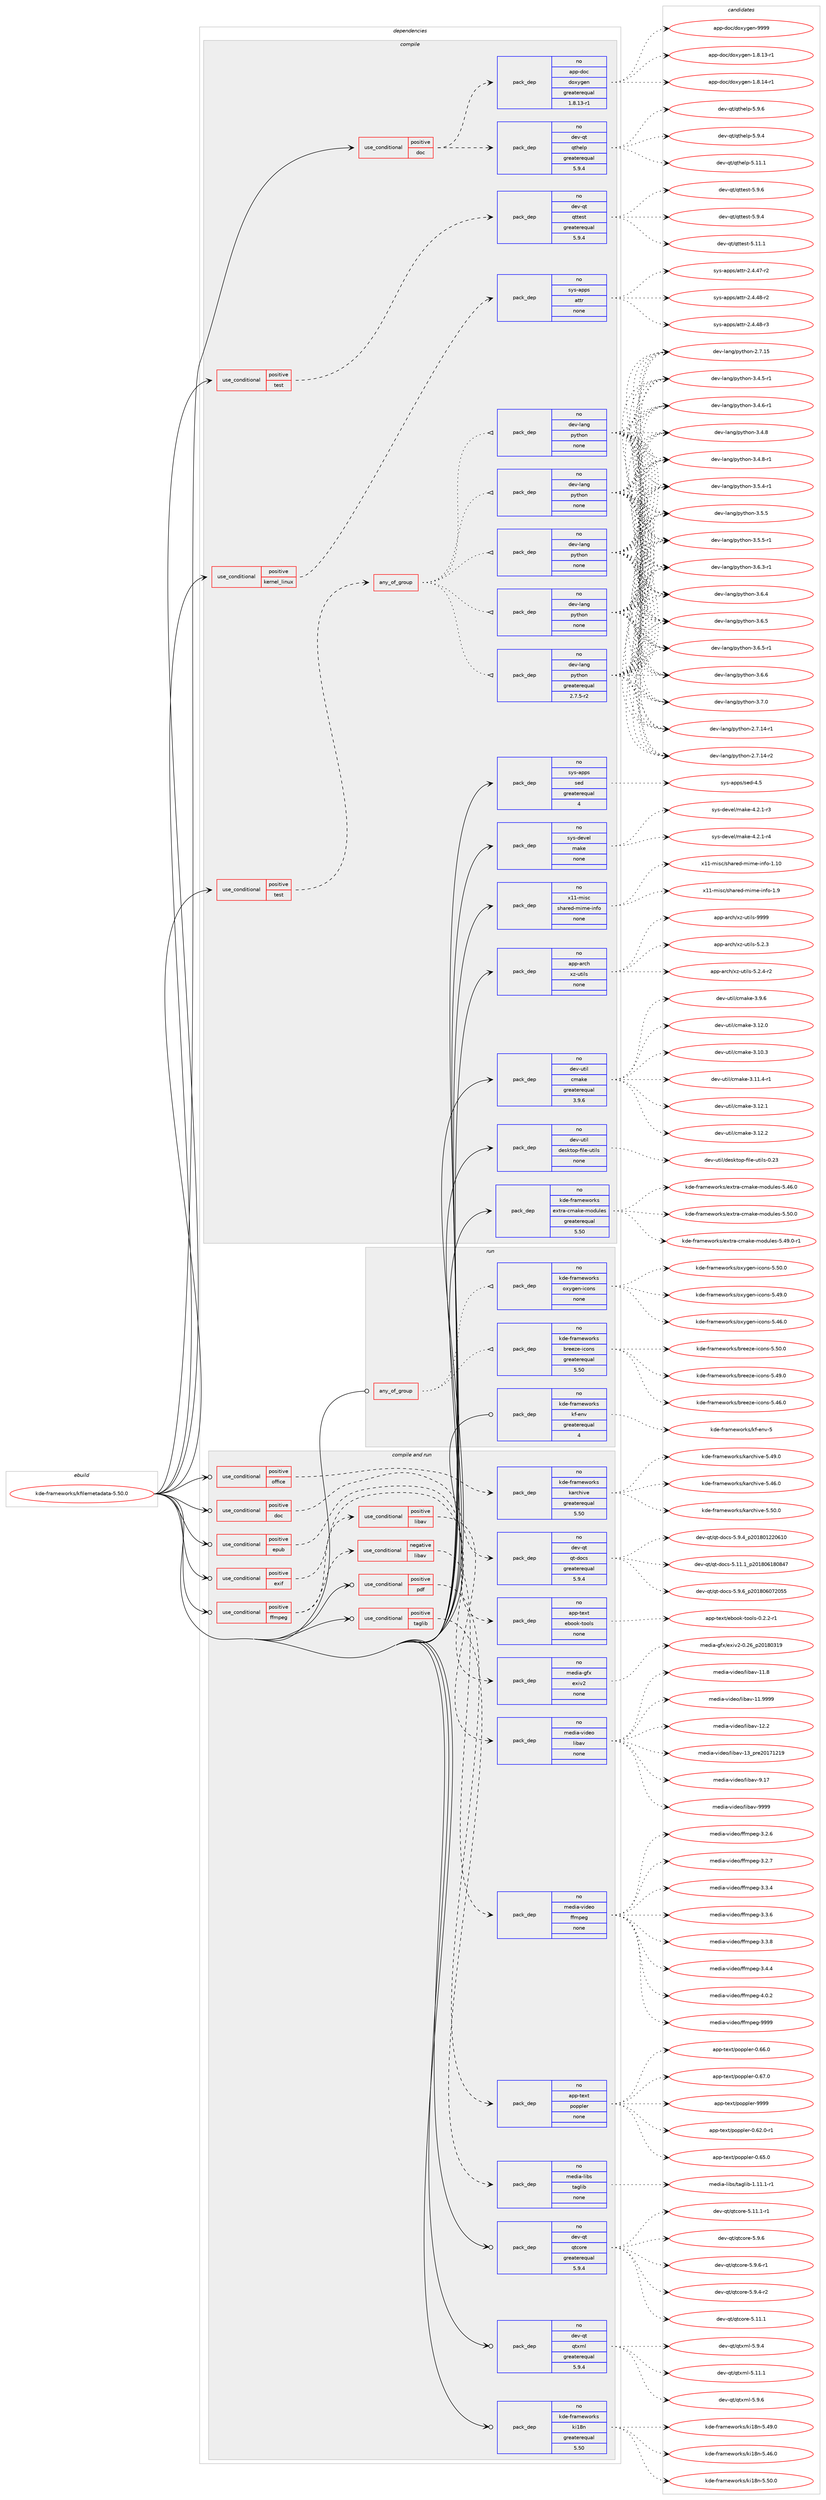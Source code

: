 digraph prolog {

# *************
# Graph options
# *************

newrank=true;
concentrate=true;
compound=true;
graph [rankdir=LR,fontname=Helvetica,fontsize=10,ranksep=1.5];#, ranksep=2.5, nodesep=0.2];
edge  [arrowhead=vee];
node  [fontname=Helvetica,fontsize=10];

# **********
# The ebuild
# **********

subgraph cluster_leftcol {
color=gray;
rank=same;
label=<<i>ebuild</i>>;
id [label="kde-frameworks/kfilemetadata-5.50.0", color=red, width=4, href="../kde-frameworks/kfilemetadata-5.50.0.svg"];
}

# ****************
# The dependencies
# ****************

subgraph cluster_midcol {
color=gray;
label=<<i>dependencies</i>>;
subgraph cluster_compile {
fillcolor="#eeeeee";
style=filled;
label=<<i>compile</i>>;
subgraph cond2170 {
dependency6331 [label=<<TABLE BORDER="0" CELLBORDER="1" CELLSPACING="0" CELLPADDING="4"><TR><TD ROWSPAN="3" CELLPADDING="10">use_conditional</TD></TR><TR><TD>positive</TD></TR><TR><TD>doc</TD></TR></TABLE>>, shape=none, color=red];
subgraph pack4057 {
dependency6332 [label=<<TABLE BORDER="0" CELLBORDER="1" CELLSPACING="0" CELLPADDING="4" WIDTH="220"><TR><TD ROWSPAN="6" CELLPADDING="30">pack_dep</TD></TR><TR><TD WIDTH="110">no</TD></TR><TR><TD>dev-qt</TD></TR><TR><TD>qthelp</TD></TR><TR><TD>greaterequal</TD></TR><TR><TD>5.9.4</TD></TR></TABLE>>, shape=none, color=blue];
}
dependency6331:e -> dependency6332:w [weight=20,style="dashed",arrowhead="vee"];
subgraph pack4058 {
dependency6333 [label=<<TABLE BORDER="0" CELLBORDER="1" CELLSPACING="0" CELLPADDING="4" WIDTH="220"><TR><TD ROWSPAN="6" CELLPADDING="30">pack_dep</TD></TR><TR><TD WIDTH="110">no</TD></TR><TR><TD>app-doc</TD></TR><TR><TD>doxygen</TD></TR><TR><TD>greaterequal</TD></TR><TR><TD>1.8.13-r1</TD></TR></TABLE>>, shape=none, color=blue];
}
dependency6331:e -> dependency6333:w [weight=20,style="dashed",arrowhead="vee"];
}
id:e -> dependency6331:w [weight=20,style="solid",arrowhead="vee"];
subgraph cond2171 {
dependency6334 [label=<<TABLE BORDER="0" CELLBORDER="1" CELLSPACING="0" CELLPADDING="4"><TR><TD ROWSPAN="3" CELLPADDING="10">use_conditional</TD></TR><TR><TD>positive</TD></TR><TR><TD>kernel_linux</TD></TR></TABLE>>, shape=none, color=red];
subgraph pack4059 {
dependency6335 [label=<<TABLE BORDER="0" CELLBORDER="1" CELLSPACING="0" CELLPADDING="4" WIDTH="220"><TR><TD ROWSPAN="6" CELLPADDING="30">pack_dep</TD></TR><TR><TD WIDTH="110">no</TD></TR><TR><TD>sys-apps</TD></TR><TR><TD>attr</TD></TR><TR><TD>none</TD></TR><TR><TD></TD></TR></TABLE>>, shape=none, color=blue];
}
dependency6334:e -> dependency6335:w [weight=20,style="dashed",arrowhead="vee"];
}
id:e -> dependency6334:w [weight=20,style="solid",arrowhead="vee"];
subgraph cond2172 {
dependency6336 [label=<<TABLE BORDER="0" CELLBORDER="1" CELLSPACING="0" CELLPADDING="4"><TR><TD ROWSPAN="3" CELLPADDING="10">use_conditional</TD></TR><TR><TD>positive</TD></TR><TR><TD>test</TD></TR></TABLE>>, shape=none, color=red];
subgraph any95 {
dependency6337 [label=<<TABLE BORDER="0" CELLBORDER="1" CELLSPACING="0" CELLPADDING="4"><TR><TD CELLPADDING="10">any_of_group</TD></TR></TABLE>>, shape=none, color=red];subgraph pack4060 {
dependency6338 [label=<<TABLE BORDER="0" CELLBORDER="1" CELLSPACING="0" CELLPADDING="4" WIDTH="220"><TR><TD ROWSPAN="6" CELLPADDING="30">pack_dep</TD></TR><TR><TD WIDTH="110">no</TD></TR><TR><TD>dev-lang</TD></TR><TR><TD>python</TD></TR><TR><TD>none</TD></TR><TR><TD></TD></TR></TABLE>>, shape=none, color=blue];
}
dependency6337:e -> dependency6338:w [weight=20,style="dotted",arrowhead="oinv"];
subgraph pack4061 {
dependency6339 [label=<<TABLE BORDER="0" CELLBORDER="1" CELLSPACING="0" CELLPADDING="4" WIDTH="220"><TR><TD ROWSPAN="6" CELLPADDING="30">pack_dep</TD></TR><TR><TD WIDTH="110">no</TD></TR><TR><TD>dev-lang</TD></TR><TR><TD>python</TD></TR><TR><TD>none</TD></TR><TR><TD></TD></TR></TABLE>>, shape=none, color=blue];
}
dependency6337:e -> dependency6339:w [weight=20,style="dotted",arrowhead="oinv"];
subgraph pack4062 {
dependency6340 [label=<<TABLE BORDER="0" CELLBORDER="1" CELLSPACING="0" CELLPADDING="4" WIDTH="220"><TR><TD ROWSPAN="6" CELLPADDING="30">pack_dep</TD></TR><TR><TD WIDTH="110">no</TD></TR><TR><TD>dev-lang</TD></TR><TR><TD>python</TD></TR><TR><TD>none</TD></TR><TR><TD></TD></TR></TABLE>>, shape=none, color=blue];
}
dependency6337:e -> dependency6340:w [weight=20,style="dotted",arrowhead="oinv"];
subgraph pack4063 {
dependency6341 [label=<<TABLE BORDER="0" CELLBORDER="1" CELLSPACING="0" CELLPADDING="4" WIDTH="220"><TR><TD ROWSPAN="6" CELLPADDING="30">pack_dep</TD></TR><TR><TD WIDTH="110">no</TD></TR><TR><TD>dev-lang</TD></TR><TR><TD>python</TD></TR><TR><TD>none</TD></TR><TR><TD></TD></TR></TABLE>>, shape=none, color=blue];
}
dependency6337:e -> dependency6341:w [weight=20,style="dotted",arrowhead="oinv"];
subgraph pack4064 {
dependency6342 [label=<<TABLE BORDER="0" CELLBORDER="1" CELLSPACING="0" CELLPADDING="4" WIDTH="220"><TR><TD ROWSPAN="6" CELLPADDING="30">pack_dep</TD></TR><TR><TD WIDTH="110">no</TD></TR><TR><TD>dev-lang</TD></TR><TR><TD>python</TD></TR><TR><TD>greaterequal</TD></TR><TR><TD>2.7.5-r2</TD></TR></TABLE>>, shape=none, color=blue];
}
dependency6337:e -> dependency6342:w [weight=20,style="dotted",arrowhead="oinv"];
}
dependency6336:e -> dependency6337:w [weight=20,style="dashed",arrowhead="vee"];
}
id:e -> dependency6336:w [weight=20,style="solid",arrowhead="vee"];
subgraph cond2173 {
dependency6343 [label=<<TABLE BORDER="0" CELLBORDER="1" CELLSPACING="0" CELLPADDING="4"><TR><TD ROWSPAN="3" CELLPADDING="10">use_conditional</TD></TR><TR><TD>positive</TD></TR><TR><TD>test</TD></TR></TABLE>>, shape=none, color=red];
subgraph pack4065 {
dependency6344 [label=<<TABLE BORDER="0" CELLBORDER="1" CELLSPACING="0" CELLPADDING="4" WIDTH="220"><TR><TD ROWSPAN="6" CELLPADDING="30">pack_dep</TD></TR><TR><TD WIDTH="110">no</TD></TR><TR><TD>dev-qt</TD></TR><TR><TD>qttest</TD></TR><TR><TD>greaterequal</TD></TR><TR><TD>5.9.4</TD></TR></TABLE>>, shape=none, color=blue];
}
dependency6343:e -> dependency6344:w [weight=20,style="dashed",arrowhead="vee"];
}
id:e -> dependency6343:w [weight=20,style="solid",arrowhead="vee"];
subgraph pack4066 {
dependency6345 [label=<<TABLE BORDER="0" CELLBORDER="1" CELLSPACING="0" CELLPADDING="4" WIDTH="220"><TR><TD ROWSPAN="6" CELLPADDING="30">pack_dep</TD></TR><TR><TD WIDTH="110">no</TD></TR><TR><TD>app-arch</TD></TR><TR><TD>xz-utils</TD></TR><TR><TD>none</TD></TR><TR><TD></TD></TR></TABLE>>, shape=none, color=blue];
}
id:e -> dependency6345:w [weight=20,style="solid",arrowhead="vee"];
subgraph pack4067 {
dependency6346 [label=<<TABLE BORDER="0" CELLBORDER="1" CELLSPACING="0" CELLPADDING="4" WIDTH="220"><TR><TD ROWSPAN="6" CELLPADDING="30">pack_dep</TD></TR><TR><TD WIDTH="110">no</TD></TR><TR><TD>dev-util</TD></TR><TR><TD>cmake</TD></TR><TR><TD>greaterequal</TD></TR><TR><TD>3.9.6</TD></TR></TABLE>>, shape=none, color=blue];
}
id:e -> dependency6346:w [weight=20,style="solid",arrowhead="vee"];
subgraph pack4068 {
dependency6347 [label=<<TABLE BORDER="0" CELLBORDER="1" CELLSPACING="0" CELLPADDING="4" WIDTH="220"><TR><TD ROWSPAN="6" CELLPADDING="30">pack_dep</TD></TR><TR><TD WIDTH="110">no</TD></TR><TR><TD>dev-util</TD></TR><TR><TD>desktop-file-utils</TD></TR><TR><TD>none</TD></TR><TR><TD></TD></TR></TABLE>>, shape=none, color=blue];
}
id:e -> dependency6347:w [weight=20,style="solid",arrowhead="vee"];
subgraph pack4069 {
dependency6348 [label=<<TABLE BORDER="0" CELLBORDER="1" CELLSPACING="0" CELLPADDING="4" WIDTH="220"><TR><TD ROWSPAN="6" CELLPADDING="30">pack_dep</TD></TR><TR><TD WIDTH="110">no</TD></TR><TR><TD>kde-frameworks</TD></TR><TR><TD>extra-cmake-modules</TD></TR><TR><TD>greaterequal</TD></TR><TR><TD>5.50</TD></TR></TABLE>>, shape=none, color=blue];
}
id:e -> dependency6348:w [weight=20,style="solid",arrowhead="vee"];
subgraph pack4070 {
dependency6349 [label=<<TABLE BORDER="0" CELLBORDER="1" CELLSPACING="0" CELLPADDING="4" WIDTH="220"><TR><TD ROWSPAN="6" CELLPADDING="30">pack_dep</TD></TR><TR><TD WIDTH="110">no</TD></TR><TR><TD>sys-apps</TD></TR><TR><TD>sed</TD></TR><TR><TD>greaterequal</TD></TR><TR><TD>4</TD></TR></TABLE>>, shape=none, color=blue];
}
id:e -> dependency6349:w [weight=20,style="solid",arrowhead="vee"];
subgraph pack4071 {
dependency6350 [label=<<TABLE BORDER="0" CELLBORDER="1" CELLSPACING="0" CELLPADDING="4" WIDTH="220"><TR><TD ROWSPAN="6" CELLPADDING="30">pack_dep</TD></TR><TR><TD WIDTH="110">no</TD></TR><TR><TD>sys-devel</TD></TR><TR><TD>make</TD></TR><TR><TD>none</TD></TR><TR><TD></TD></TR></TABLE>>, shape=none, color=blue];
}
id:e -> dependency6350:w [weight=20,style="solid",arrowhead="vee"];
subgraph pack4072 {
dependency6351 [label=<<TABLE BORDER="0" CELLBORDER="1" CELLSPACING="0" CELLPADDING="4" WIDTH="220"><TR><TD ROWSPAN="6" CELLPADDING="30">pack_dep</TD></TR><TR><TD WIDTH="110">no</TD></TR><TR><TD>x11-misc</TD></TR><TR><TD>shared-mime-info</TD></TR><TR><TD>none</TD></TR><TR><TD></TD></TR></TABLE>>, shape=none, color=blue];
}
id:e -> dependency6351:w [weight=20,style="solid",arrowhead="vee"];
}
subgraph cluster_compileandrun {
fillcolor="#eeeeee";
style=filled;
label=<<i>compile and run</i>>;
subgraph cond2174 {
dependency6352 [label=<<TABLE BORDER="0" CELLBORDER="1" CELLSPACING="0" CELLPADDING="4"><TR><TD ROWSPAN="3" CELLPADDING="10">use_conditional</TD></TR><TR><TD>positive</TD></TR><TR><TD>doc</TD></TR></TABLE>>, shape=none, color=red];
subgraph pack4073 {
dependency6353 [label=<<TABLE BORDER="0" CELLBORDER="1" CELLSPACING="0" CELLPADDING="4" WIDTH="220"><TR><TD ROWSPAN="6" CELLPADDING="30">pack_dep</TD></TR><TR><TD WIDTH="110">no</TD></TR><TR><TD>dev-qt</TD></TR><TR><TD>qt-docs</TD></TR><TR><TD>greaterequal</TD></TR><TR><TD>5.9.4</TD></TR></TABLE>>, shape=none, color=blue];
}
dependency6352:e -> dependency6353:w [weight=20,style="dashed",arrowhead="vee"];
}
id:e -> dependency6352:w [weight=20,style="solid",arrowhead="odotvee"];
subgraph cond2175 {
dependency6354 [label=<<TABLE BORDER="0" CELLBORDER="1" CELLSPACING="0" CELLPADDING="4"><TR><TD ROWSPAN="3" CELLPADDING="10">use_conditional</TD></TR><TR><TD>positive</TD></TR><TR><TD>epub</TD></TR></TABLE>>, shape=none, color=red];
subgraph pack4074 {
dependency6355 [label=<<TABLE BORDER="0" CELLBORDER="1" CELLSPACING="0" CELLPADDING="4" WIDTH="220"><TR><TD ROWSPAN="6" CELLPADDING="30">pack_dep</TD></TR><TR><TD WIDTH="110">no</TD></TR><TR><TD>app-text</TD></TR><TR><TD>ebook-tools</TD></TR><TR><TD>none</TD></TR><TR><TD></TD></TR></TABLE>>, shape=none, color=blue];
}
dependency6354:e -> dependency6355:w [weight=20,style="dashed",arrowhead="vee"];
}
id:e -> dependency6354:w [weight=20,style="solid",arrowhead="odotvee"];
subgraph cond2176 {
dependency6356 [label=<<TABLE BORDER="0" CELLBORDER="1" CELLSPACING="0" CELLPADDING="4"><TR><TD ROWSPAN="3" CELLPADDING="10">use_conditional</TD></TR><TR><TD>positive</TD></TR><TR><TD>exif</TD></TR></TABLE>>, shape=none, color=red];
subgraph pack4075 {
dependency6357 [label=<<TABLE BORDER="0" CELLBORDER="1" CELLSPACING="0" CELLPADDING="4" WIDTH="220"><TR><TD ROWSPAN="6" CELLPADDING="30">pack_dep</TD></TR><TR><TD WIDTH="110">no</TD></TR><TR><TD>media-gfx</TD></TR><TR><TD>exiv2</TD></TR><TR><TD>none</TD></TR><TR><TD></TD></TR></TABLE>>, shape=none, color=blue];
}
dependency6356:e -> dependency6357:w [weight=20,style="dashed",arrowhead="vee"];
}
id:e -> dependency6356:w [weight=20,style="solid",arrowhead="odotvee"];
subgraph cond2177 {
dependency6358 [label=<<TABLE BORDER="0" CELLBORDER="1" CELLSPACING="0" CELLPADDING="4"><TR><TD ROWSPAN="3" CELLPADDING="10">use_conditional</TD></TR><TR><TD>positive</TD></TR><TR><TD>ffmpeg</TD></TR></TABLE>>, shape=none, color=red];
subgraph cond2178 {
dependency6359 [label=<<TABLE BORDER="0" CELLBORDER="1" CELLSPACING="0" CELLPADDING="4"><TR><TD ROWSPAN="3" CELLPADDING="10">use_conditional</TD></TR><TR><TD>positive</TD></TR><TR><TD>libav</TD></TR></TABLE>>, shape=none, color=red];
subgraph pack4076 {
dependency6360 [label=<<TABLE BORDER="0" CELLBORDER="1" CELLSPACING="0" CELLPADDING="4" WIDTH="220"><TR><TD ROWSPAN="6" CELLPADDING="30">pack_dep</TD></TR><TR><TD WIDTH="110">no</TD></TR><TR><TD>media-video</TD></TR><TR><TD>libav</TD></TR><TR><TD>none</TD></TR><TR><TD></TD></TR></TABLE>>, shape=none, color=blue];
}
dependency6359:e -> dependency6360:w [weight=20,style="dashed",arrowhead="vee"];
}
dependency6358:e -> dependency6359:w [weight=20,style="dashed",arrowhead="vee"];
subgraph cond2179 {
dependency6361 [label=<<TABLE BORDER="0" CELLBORDER="1" CELLSPACING="0" CELLPADDING="4"><TR><TD ROWSPAN="3" CELLPADDING="10">use_conditional</TD></TR><TR><TD>negative</TD></TR><TR><TD>libav</TD></TR></TABLE>>, shape=none, color=red];
subgraph pack4077 {
dependency6362 [label=<<TABLE BORDER="0" CELLBORDER="1" CELLSPACING="0" CELLPADDING="4" WIDTH="220"><TR><TD ROWSPAN="6" CELLPADDING="30">pack_dep</TD></TR><TR><TD WIDTH="110">no</TD></TR><TR><TD>media-video</TD></TR><TR><TD>ffmpeg</TD></TR><TR><TD>none</TD></TR><TR><TD></TD></TR></TABLE>>, shape=none, color=blue];
}
dependency6361:e -> dependency6362:w [weight=20,style="dashed",arrowhead="vee"];
}
dependency6358:e -> dependency6361:w [weight=20,style="dashed",arrowhead="vee"];
}
id:e -> dependency6358:w [weight=20,style="solid",arrowhead="odotvee"];
subgraph cond2180 {
dependency6363 [label=<<TABLE BORDER="0" CELLBORDER="1" CELLSPACING="0" CELLPADDING="4"><TR><TD ROWSPAN="3" CELLPADDING="10">use_conditional</TD></TR><TR><TD>positive</TD></TR><TR><TD>office</TD></TR></TABLE>>, shape=none, color=red];
subgraph pack4078 {
dependency6364 [label=<<TABLE BORDER="0" CELLBORDER="1" CELLSPACING="0" CELLPADDING="4" WIDTH="220"><TR><TD ROWSPAN="6" CELLPADDING="30">pack_dep</TD></TR><TR><TD WIDTH="110">no</TD></TR><TR><TD>kde-frameworks</TD></TR><TR><TD>karchive</TD></TR><TR><TD>greaterequal</TD></TR><TR><TD>5.50</TD></TR></TABLE>>, shape=none, color=blue];
}
dependency6363:e -> dependency6364:w [weight=20,style="dashed",arrowhead="vee"];
}
id:e -> dependency6363:w [weight=20,style="solid",arrowhead="odotvee"];
subgraph cond2181 {
dependency6365 [label=<<TABLE BORDER="0" CELLBORDER="1" CELLSPACING="0" CELLPADDING="4"><TR><TD ROWSPAN="3" CELLPADDING="10">use_conditional</TD></TR><TR><TD>positive</TD></TR><TR><TD>pdf</TD></TR></TABLE>>, shape=none, color=red];
subgraph pack4079 {
dependency6366 [label=<<TABLE BORDER="0" CELLBORDER="1" CELLSPACING="0" CELLPADDING="4" WIDTH="220"><TR><TD ROWSPAN="6" CELLPADDING="30">pack_dep</TD></TR><TR><TD WIDTH="110">no</TD></TR><TR><TD>app-text</TD></TR><TR><TD>poppler</TD></TR><TR><TD>none</TD></TR><TR><TD></TD></TR></TABLE>>, shape=none, color=blue];
}
dependency6365:e -> dependency6366:w [weight=20,style="dashed",arrowhead="vee"];
}
id:e -> dependency6365:w [weight=20,style="solid",arrowhead="odotvee"];
subgraph cond2182 {
dependency6367 [label=<<TABLE BORDER="0" CELLBORDER="1" CELLSPACING="0" CELLPADDING="4"><TR><TD ROWSPAN="3" CELLPADDING="10">use_conditional</TD></TR><TR><TD>positive</TD></TR><TR><TD>taglib</TD></TR></TABLE>>, shape=none, color=red];
subgraph pack4080 {
dependency6368 [label=<<TABLE BORDER="0" CELLBORDER="1" CELLSPACING="0" CELLPADDING="4" WIDTH="220"><TR><TD ROWSPAN="6" CELLPADDING="30">pack_dep</TD></TR><TR><TD WIDTH="110">no</TD></TR><TR><TD>media-libs</TD></TR><TR><TD>taglib</TD></TR><TR><TD>none</TD></TR><TR><TD></TD></TR></TABLE>>, shape=none, color=blue];
}
dependency6367:e -> dependency6368:w [weight=20,style="dashed",arrowhead="vee"];
}
id:e -> dependency6367:w [weight=20,style="solid",arrowhead="odotvee"];
subgraph pack4081 {
dependency6369 [label=<<TABLE BORDER="0" CELLBORDER="1" CELLSPACING="0" CELLPADDING="4" WIDTH="220"><TR><TD ROWSPAN="6" CELLPADDING="30">pack_dep</TD></TR><TR><TD WIDTH="110">no</TD></TR><TR><TD>dev-qt</TD></TR><TR><TD>qtcore</TD></TR><TR><TD>greaterequal</TD></TR><TR><TD>5.9.4</TD></TR></TABLE>>, shape=none, color=blue];
}
id:e -> dependency6369:w [weight=20,style="solid",arrowhead="odotvee"];
subgraph pack4082 {
dependency6370 [label=<<TABLE BORDER="0" CELLBORDER="1" CELLSPACING="0" CELLPADDING="4" WIDTH="220"><TR><TD ROWSPAN="6" CELLPADDING="30">pack_dep</TD></TR><TR><TD WIDTH="110">no</TD></TR><TR><TD>dev-qt</TD></TR><TR><TD>qtxml</TD></TR><TR><TD>greaterequal</TD></TR><TR><TD>5.9.4</TD></TR></TABLE>>, shape=none, color=blue];
}
id:e -> dependency6370:w [weight=20,style="solid",arrowhead="odotvee"];
subgraph pack4083 {
dependency6371 [label=<<TABLE BORDER="0" CELLBORDER="1" CELLSPACING="0" CELLPADDING="4" WIDTH="220"><TR><TD ROWSPAN="6" CELLPADDING="30">pack_dep</TD></TR><TR><TD WIDTH="110">no</TD></TR><TR><TD>kde-frameworks</TD></TR><TR><TD>ki18n</TD></TR><TR><TD>greaterequal</TD></TR><TR><TD>5.50</TD></TR></TABLE>>, shape=none, color=blue];
}
id:e -> dependency6371:w [weight=20,style="solid",arrowhead="odotvee"];
}
subgraph cluster_run {
fillcolor="#eeeeee";
style=filled;
label=<<i>run</i>>;
subgraph any96 {
dependency6372 [label=<<TABLE BORDER="0" CELLBORDER="1" CELLSPACING="0" CELLPADDING="4"><TR><TD CELLPADDING="10">any_of_group</TD></TR></TABLE>>, shape=none, color=red];subgraph pack4084 {
dependency6373 [label=<<TABLE BORDER="0" CELLBORDER="1" CELLSPACING="0" CELLPADDING="4" WIDTH="220"><TR><TD ROWSPAN="6" CELLPADDING="30">pack_dep</TD></TR><TR><TD WIDTH="110">no</TD></TR><TR><TD>kde-frameworks</TD></TR><TR><TD>breeze-icons</TD></TR><TR><TD>greaterequal</TD></TR><TR><TD>5.50</TD></TR></TABLE>>, shape=none, color=blue];
}
dependency6372:e -> dependency6373:w [weight=20,style="dotted",arrowhead="oinv"];
subgraph pack4085 {
dependency6374 [label=<<TABLE BORDER="0" CELLBORDER="1" CELLSPACING="0" CELLPADDING="4" WIDTH="220"><TR><TD ROWSPAN="6" CELLPADDING="30">pack_dep</TD></TR><TR><TD WIDTH="110">no</TD></TR><TR><TD>kde-frameworks</TD></TR><TR><TD>oxygen-icons</TD></TR><TR><TD>none</TD></TR><TR><TD></TD></TR></TABLE>>, shape=none, color=blue];
}
dependency6372:e -> dependency6374:w [weight=20,style="dotted",arrowhead="oinv"];
}
id:e -> dependency6372:w [weight=20,style="solid",arrowhead="odot"];
subgraph pack4086 {
dependency6375 [label=<<TABLE BORDER="0" CELLBORDER="1" CELLSPACING="0" CELLPADDING="4" WIDTH="220"><TR><TD ROWSPAN="6" CELLPADDING="30">pack_dep</TD></TR><TR><TD WIDTH="110">no</TD></TR><TR><TD>kde-frameworks</TD></TR><TR><TD>kf-env</TD></TR><TR><TD>greaterequal</TD></TR><TR><TD>4</TD></TR></TABLE>>, shape=none, color=blue];
}
id:e -> dependency6375:w [weight=20,style="solid",arrowhead="odot"];
}
}

# **************
# The candidates
# **************

subgraph cluster_choices {
rank=same;
color=gray;
label=<<i>candidates</i>>;

subgraph choice4057 {
color=black;
nodesep=1;
choice1001011184511311647113116104101108112455346574652 [label="dev-qt/qthelp-5.9.4", color=red, width=4,href="../dev-qt/qthelp-5.9.4.svg"];
choice100101118451131164711311610410110811245534649494649 [label="dev-qt/qthelp-5.11.1", color=red, width=4,href="../dev-qt/qthelp-5.11.1.svg"];
choice1001011184511311647113116104101108112455346574654 [label="dev-qt/qthelp-5.9.6", color=red, width=4,href="../dev-qt/qthelp-5.9.6.svg"];
dependency6332:e -> choice1001011184511311647113116104101108112455346574652:w [style=dotted,weight="100"];
dependency6332:e -> choice100101118451131164711311610410110811245534649494649:w [style=dotted,weight="100"];
dependency6332:e -> choice1001011184511311647113116104101108112455346574654:w [style=dotted,weight="100"];
}
subgraph choice4058 {
color=black;
nodesep=1;
choice97112112451001119947100111120121103101110454946564649514511449 [label="app-doc/doxygen-1.8.13-r1", color=red, width=4,href="../app-doc/doxygen-1.8.13-r1.svg"];
choice97112112451001119947100111120121103101110454946564649524511449 [label="app-doc/doxygen-1.8.14-r1", color=red, width=4,href="../app-doc/doxygen-1.8.14-r1.svg"];
choice971121124510011199471001111201211031011104557575757 [label="app-doc/doxygen-9999", color=red, width=4,href="../app-doc/doxygen-9999.svg"];
dependency6333:e -> choice97112112451001119947100111120121103101110454946564649514511449:w [style=dotted,weight="100"];
dependency6333:e -> choice97112112451001119947100111120121103101110454946564649524511449:w [style=dotted,weight="100"];
dependency6333:e -> choice971121124510011199471001111201211031011104557575757:w [style=dotted,weight="100"];
}
subgraph choice4059 {
color=black;
nodesep=1;
choice11512111545971121121154797116116114455046524652554511450 [label="sys-apps/attr-2.4.47-r2", color=red, width=4,href="../sys-apps/attr-2.4.47-r2.svg"];
choice11512111545971121121154797116116114455046524652564511450 [label="sys-apps/attr-2.4.48-r2", color=red, width=4,href="../sys-apps/attr-2.4.48-r2.svg"];
choice11512111545971121121154797116116114455046524652564511451 [label="sys-apps/attr-2.4.48-r3", color=red, width=4,href="../sys-apps/attr-2.4.48-r3.svg"];
dependency6335:e -> choice11512111545971121121154797116116114455046524652554511450:w [style=dotted,weight="100"];
dependency6335:e -> choice11512111545971121121154797116116114455046524652564511450:w [style=dotted,weight="100"];
dependency6335:e -> choice11512111545971121121154797116116114455046524652564511451:w [style=dotted,weight="100"];
}
subgraph choice4060 {
color=black;
nodesep=1;
choice100101118451089711010347112121116104111110455046554649524511449 [label="dev-lang/python-2.7.14-r1", color=red, width=4,href="../dev-lang/python-2.7.14-r1.svg"];
choice100101118451089711010347112121116104111110455046554649524511450 [label="dev-lang/python-2.7.14-r2", color=red, width=4,href="../dev-lang/python-2.7.14-r2.svg"];
choice10010111845108971101034711212111610411111045504655464953 [label="dev-lang/python-2.7.15", color=red, width=4,href="../dev-lang/python-2.7.15.svg"];
choice1001011184510897110103471121211161041111104551465246534511449 [label="dev-lang/python-3.4.5-r1", color=red, width=4,href="../dev-lang/python-3.4.5-r1.svg"];
choice1001011184510897110103471121211161041111104551465246544511449 [label="dev-lang/python-3.4.6-r1", color=red, width=4,href="../dev-lang/python-3.4.6-r1.svg"];
choice100101118451089711010347112121116104111110455146524656 [label="dev-lang/python-3.4.8", color=red, width=4,href="../dev-lang/python-3.4.8.svg"];
choice1001011184510897110103471121211161041111104551465246564511449 [label="dev-lang/python-3.4.8-r1", color=red, width=4,href="../dev-lang/python-3.4.8-r1.svg"];
choice1001011184510897110103471121211161041111104551465346524511449 [label="dev-lang/python-3.5.4-r1", color=red, width=4,href="../dev-lang/python-3.5.4-r1.svg"];
choice100101118451089711010347112121116104111110455146534653 [label="dev-lang/python-3.5.5", color=red, width=4,href="../dev-lang/python-3.5.5.svg"];
choice1001011184510897110103471121211161041111104551465346534511449 [label="dev-lang/python-3.5.5-r1", color=red, width=4,href="../dev-lang/python-3.5.5-r1.svg"];
choice1001011184510897110103471121211161041111104551465446514511449 [label="dev-lang/python-3.6.3-r1", color=red, width=4,href="../dev-lang/python-3.6.3-r1.svg"];
choice100101118451089711010347112121116104111110455146544652 [label="dev-lang/python-3.6.4", color=red, width=4,href="../dev-lang/python-3.6.4.svg"];
choice100101118451089711010347112121116104111110455146544653 [label="dev-lang/python-3.6.5", color=red, width=4,href="../dev-lang/python-3.6.5.svg"];
choice1001011184510897110103471121211161041111104551465446534511449 [label="dev-lang/python-3.6.5-r1", color=red, width=4,href="../dev-lang/python-3.6.5-r1.svg"];
choice100101118451089711010347112121116104111110455146544654 [label="dev-lang/python-3.6.6", color=red, width=4,href="../dev-lang/python-3.6.6.svg"];
choice100101118451089711010347112121116104111110455146554648 [label="dev-lang/python-3.7.0", color=red, width=4,href="../dev-lang/python-3.7.0.svg"];
dependency6338:e -> choice100101118451089711010347112121116104111110455046554649524511449:w [style=dotted,weight="100"];
dependency6338:e -> choice100101118451089711010347112121116104111110455046554649524511450:w [style=dotted,weight="100"];
dependency6338:e -> choice10010111845108971101034711212111610411111045504655464953:w [style=dotted,weight="100"];
dependency6338:e -> choice1001011184510897110103471121211161041111104551465246534511449:w [style=dotted,weight="100"];
dependency6338:e -> choice1001011184510897110103471121211161041111104551465246544511449:w [style=dotted,weight="100"];
dependency6338:e -> choice100101118451089711010347112121116104111110455146524656:w [style=dotted,weight="100"];
dependency6338:e -> choice1001011184510897110103471121211161041111104551465246564511449:w [style=dotted,weight="100"];
dependency6338:e -> choice1001011184510897110103471121211161041111104551465346524511449:w [style=dotted,weight="100"];
dependency6338:e -> choice100101118451089711010347112121116104111110455146534653:w [style=dotted,weight="100"];
dependency6338:e -> choice1001011184510897110103471121211161041111104551465346534511449:w [style=dotted,weight="100"];
dependency6338:e -> choice1001011184510897110103471121211161041111104551465446514511449:w [style=dotted,weight="100"];
dependency6338:e -> choice100101118451089711010347112121116104111110455146544652:w [style=dotted,weight="100"];
dependency6338:e -> choice100101118451089711010347112121116104111110455146544653:w [style=dotted,weight="100"];
dependency6338:e -> choice1001011184510897110103471121211161041111104551465446534511449:w [style=dotted,weight="100"];
dependency6338:e -> choice100101118451089711010347112121116104111110455146544654:w [style=dotted,weight="100"];
dependency6338:e -> choice100101118451089711010347112121116104111110455146554648:w [style=dotted,weight="100"];
}
subgraph choice4061 {
color=black;
nodesep=1;
choice100101118451089711010347112121116104111110455046554649524511449 [label="dev-lang/python-2.7.14-r1", color=red, width=4,href="../dev-lang/python-2.7.14-r1.svg"];
choice100101118451089711010347112121116104111110455046554649524511450 [label="dev-lang/python-2.7.14-r2", color=red, width=4,href="../dev-lang/python-2.7.14-r2.svg"];
choice10010111845108971101034711212111610411111045504655464953 [label="dev-lang/python-2.7.15", color=red, width=4,href="../dev-lang/python-2.7.15.svg"];
choice1001011184510897110103471121211161041111104551465246534511449 [label="dev-lang/python-3.4.5-r1", color=red, width=4,href="../dev-lang/python-3.4.5-r1.svg"];
choice1001011184510897110103471121211161041111104551465246544511449 [label="dev-lang/python-3.4.6-r1", color=red, width=4,href="../dev-lang/python-3.4.6-r1.svg"];
choice100101118451089711010347112121116104111110455146524656 [label="dev-lang/python-3.4.8", color=red, width=4,href="../dev-lang/python-3.4.8.svg"];
choice1001011184510897110103471121211161041111104551465246564511449 [label="dev-lang/python-3.4.8-r1", color=red, width=4,href="../dev-lang/python-3.4.8-r1.svg"];
choice1001011184510897110103471121211161041111104551465346524511449 [label="dev-lang/python-3.5.4-r1", color=red, width=4,href="../dev-lang/python-3.5.4-r1.svg"];
choice100101118451089711010347112121116104111110455146534653 [label="dev-lang/python-3.5.5", color=red, width=4,href="../dev-lang/python-3.5.5.svg"];
choice1001011184510897110103471121211161041111104551465346534511449 [label="dev-lang/python-3.5.5-r1", color=red, width=4,href="../dev-lang/python-3.5.5-r1.svg"];
choice1001011184510897110103471121211161041111104551465446514511449 [label="dev-lang/python-3.6.3-r1", color=red, width=4,href="../dev-lang/python-3.6.3-r1.svg"];
choice100101118451089711010347112121116104111110455146544652 [label="dev-lang/python-3.6.4", color=red, width=4,href="../dev-lang/python-3.6.4.svg"];
choice100101118451089711010347112121116104111110455146544653 [label="dev-lang/python-3.6.5", color=red, width=4,href="../dev-lang/python-3.6.5.svg"];
choice1001011184510897110103471121211161041111104551465446534511449 [label="dev-lang/python-3.6.5-r1", color=red, width=4,href="../dev-lang/python-3.6.5-r1.svg"];
choice100101118451089711010347112121116104111110455146544654 [label="dev-lang/python-3.6.6", color=red, width=4,href="../dev-lang/python-3.6.6.svg"];
choice100101118451089711010347112121116104111110455146554648 [label="dev-lang/python-3.7.0", color=red, width=4,href="../dev-lang/python-3.7.0.svg"];
dependency6339:e -> choice100101118451089711010347112121116104111110455046554649524511449:w [style=dotted,weight="100"];
dependency6339:e -> choice100101118451089711010347112121116104111110455046554649524511450:w [style=dotted,weight="100"];
dependency6339:e -> choice10010111845108971101034711212111610411111045504655464953:w [style=dotted,weight="100"];
dependency6339:e -> choice1001011184510897110103471121211161041111104551465246534511449:w [style=dotted,weight="100"];
dependency6339:e -> choice1001011184510897110103471121211161041111104551465246544511449:w [style=dotted,weight="100"];
dependency6339:e -> choice100101118451089711010347112121116104111110455146524656:w [style=dotted,weight="100"];
dependency6339:e -> choice1001011184510897110103471121211161041111104551465246564511449:w [style=dotted,weight="100"];
dependency6339:e -> choice1001011184510897110103471121211161041111104551465346524511449:w [style=dotted,weight="100"];
dependency6339:e -> choice100101118451089711010347112121116104111110455146534653:w [style=dotted,weight="100"];
dependency6339:e -> choice1001011184510897110103471121211161041111104551465346534511449:w [style=dotted,weight="100"];
dependency6339:e -> choice1001011184510897110103471121211161041111104551465446514511449:w [style=dotted,weight="100"];
dependency6339:e -> choice100101118451089711010347112121116104111110455146544652:w [style=dotted,weight="100"];
dependency6339:e -> choice100101118451089711010347112121116104111110455146544653:w [style=dotted,weight="100"];
dependency6339:e -> choice1001011184510897110103471121211161041111104551465446534511449:w [style=dotted,weight="100"];
dependency6339:e -> choice100101118451089711010347112121116104111110455146544654:w [style=dotted,weight="100"];
dependency6339:e -> choice100101118451089711010347112121116104111110455146554648:w [style=dotted,weight="100"];
}
subgraph choice4062 {
color=black;
nodesep=1;
choice100101118451089711010347112121116104111110455046554649524511449 [label="dev-lang/python-2.7.14-r1", color=red, width=4,href="../dev-lang/python-2.7.14-r1.svg"];
choice100101118451089711010347112121116104111110455046554649524511450 [label="dev-lang/python-2.7.14-r2", color=red, width=4,href="../dev-lang/python-2.7.14-r2.svg"];
choice10010111845108971101034711212111610411111045504655464953 [label="dev-lang/python-2.7.15", color=red, width=4,href="../dev-lang/python-2.7.15.svg"];
choice1001011184510897110103471121211161041111104551465246534511449 [label="dev-lang/python-3.4.5-r1", color=red, width=4,href="../dev-lang/python-3.4.5-r1.svg"];
choice1001011184510897110103471121211161041111104551465246544511449 [label="dev-lang/python-3.4.6-r1", color=red, width=4,href="../dev-lang/python-3.4.6-r1.svg"];
choice100101118451089711010347112121116104111110455146524656 [label="dev-lang/python-3.4.8", color=red, width=4,href="../dev-lang/python-3.4.8.svg"];
choice1001011184510897110103471121211161041111104551465246564511449 [label="dev-lang/python-3.4.8-r1", color=red, width=4,href="../dev-lang/python-3.4.8-r1.svg"];
choice1001011184510897110103471121211161041111104551465346524511449 [label="dev-lang/python-3.5.4-r1", color=red, width=4,href="../dev-lang/python-3.5.4-r1.svg"];
choice100101118451089711010347112121116104111110455146534653 [label="dev-lang/python-3.5.5", color=red, width=4,href="../dev-lang/python-3.5.5.svg"];
choice1001011184510897110103471121211161041111104551465346534511449 [label="dev-lang/python-3.5.5-r1", color=red, width=4,href="../dev-lang/python-3.5.5-r1.svg"];
choice1001011184510897110103471121211161041111104551465446514511449 [label="dev-lang/python-3.6.3-r1", color=red, width=4,href="../dev-lang/python-3.6.3-r1.svg"];
choice100101118451089711010347112121116104111110455146544652 [label="dev-lang/python-3.6.4", color=red, width=4,href="../dev-lang/python-3.6.4.svg"];
choice100101118451089711010347112121116104111110455146544653 [label="dev-lang/python-3.6.5", color=red, width=4,href="../dev-lang/python-3.6.5.svg"];
choice1001011184510897110103471121211161041111104551465446534511449 [label="dev-lang/python-3.6.5-r1", color=red, width=4,href="../dev-lang/python-3.6.5-r1.svg"];
choice100101118451089711010347112121116104111110455146544654 [label="dev-lang/python-3.6.6", color=red, width=4,href="../dev-lang/python-3.6.6.svg"];
choice100101118451089711010347112121116104111110455146554648 [label="dev-lang/python-3.7.0", color=red, width=4,href="../dev-lang/python-3.7.0.svg"];
dependency6340:e -> choice100101118451089711010347112121116104111110455046554649524511449:w [style=dotted,weight="100"];
dependency6340:e -> choice100101118451089711010347112121116104111110455046554649524511450:w [style=dotted,weight="100"];
dependency6340:e -> choice10010111845108971101034711212111610411111045504655464953:w [style=dotted,weight="100"];
dependency6340:e -> choice1001011184510897110103471121211161041111104551465246534511449:w [style=dotted,weight="100"];
dependency6340:e -> choice1001011184510897110103471121211161041111104551465246544511449:w [style=dotted,weight="100"];
dependency6340:e -> choice100101118451089711010347112121116104111110455146524656:w [style=dotted,weight="100"];
dependency6340:e -> choice1001011184510897110103471121211161041111104551465246564511449:w [style=dotted,weight="100"];
dependency6340:e -> choice1001011184510897110103471121211161041111104551465346524511449:w [style=dotted,weight="100"];
dependency6340:e -> choice100101118451089711010347112121116104111110455146534653:w [style=dotted,weight="100"];
dependency6340:e -> choice1001011184510897110103471121211161041111104551465346534511449:w [style=dotted,weight="100"];
dependency6340:e -> choice1001011184510897110103471121211161041111104551465446514511449:w [style=dotted,weight="100"];
dependency6340:e -> choice100101118451089711010347112121116104111110455146544652:w [style=dotted,weight="100"];
dependency6340:e -> choice100101118451089711010347112121116104111110455146544653:w [style=dotted,weight="100"];
dependency6340:e -> choice1001011184510897110103471121211161041111104551465446534511449:w [style=dotted,weight="100"];
dependency6340:e -> choice100101118451089711010347112121116104111110455146544654:w [style=dotted,weight="100"];
dependency6340:e -> choice100101118451089711010347112121116104111110455146554648:w [style=dotted,weight="100"];
}
subgraph choice4063 {
color=black;
nodesep=1;
choice100101118451089711010347112121116104111110455046554649524511449 [label="dev-lang/python-2.7.14-r1", color=red, width=4,href="../dev-lang/python-2.7.14-r1.svg"];
choice100101118451089711010347112121116104111110455046554649524511450 [label="dev-lang/python-2.7.14-r2", color=red, width=4,href="../dev-lang/python-2.7.14-r2.svg"];
choice10010111845108971101034711212111610411111045504655464953 [label="dev-lang/python-2.7.15", color=red, width=4,href="../dev-lang/python-2.7.15.svg"];
choice1001011184510897110103471121211161041111104551465246534511449 [label="dev-lang/python-3.4.5-r1", color=red, width=4,href="../dev-lang/python-3.4.5-r1.svg"];
choice1001011184510897110103471121211161041111104551465246544511449 [label="dev-lang/python-3.4.6-r1", color=red, width=4,href="../dev-lang/python-3.4.6-r1.svg"];
choice100101118451089711010347112121116104111110455146524656 [label="dev-lang/python-3.4.8", color=red, width=4,href="../dev-lang/python-3.4.8.svg"];
choice1001011184510897110103471121211161041111104551465246564511449 [label="dev-lang/python-3.4.8-r1", color=red, width=4,href="../dev-lang/python-3.4.8-r1.svg"];
choice1001011184510897110103471121211161041111104551465346524511449 [label="dev-lang/python-3.5.4-r1", color=red, width=4,href="../dev-lang/python-3.5.4-r1.svg"];
choice100101118451089711010347112121116104111110455146534653 [label="dev-lang/python-3.5.5", color=red, width=4,href="../dev-lang/python-3.5.5.svg"];
choice1001011184510897110103471121211161041111104551465346534511449 [label="dev-lang/python-3.5.5-r1", color=red, width=4,href="../dev-lang/python-3.5.5-r1.svg"];
choice1001011184510897110103471121211161041111104551465446514511449 [label="dev-lang/python-3.6.3-r1", color=red, width=4,href="../dev-lang/python-3.6.3-r1.svg"];
choice100101118451089711010347112121116104111110455146544652 [label="dev-lang/python-3.6.4", color=red, width=4,href="../dev-lang/python-3.6.4.svg"];
choice100101118451089711010347112121116104111110455146544653 [label="dev-lang/python-3.6.5", color=red, width=4,href="../dev-lang/python-3.6.5.svg"];
choice1001011184510897110103471121211161041111104551465446534511449 [label="dev-lang/python-3.6.5-r1", color=red, width=4,href="../dev-lang/python-3.6.5-r1.svg"];
choice100101118451089711010347112121116104111110455146544654 [label="dev-lang/python-3.6.6", color=red, width=4,href="../dev-lang/python-3.6.6.svg"];
choice100101118451089711010347112121116104111110455146554648 [label="dev-lang/python-3.7.0", color=red, width=4,href="../dev-lang/python-3.7.0.svg"];
dependency6341:e -> choice100101118451089711010347112121116104111110455046554649524511449:w [style=dotted,weight="100"];
dependency6341:e -> choice100101118451089711010347112121116104111110455046554649524511450:w [style=dotted,weight="100"];
dependency6341:e -> choice10010111845108971101034711212111610411111045504655464953:w [style=dotted,weight="100"];
dependency6341:e -> choice1001011184510897110103471121211161041111104551465246534511449:w [style=dotted,weight="100"];
dependency6341:e -> choice1001011184510897110103471121211161041111104551465246544511449:w [style=dotted,weight="100"];
dependency6341:e -> choice100101118451089711010347112121116104111110455146524656:w [style=dotted,weight="100"];
dependency6341:e -> choice1001011184510897110103471121211161041111104551465246564511449:w [style=dotted,weight="100"];
dependency6341:e -> choice1001011184510897110103471121211161041111104551465346524511449:w [style=dotted,weight="100"];
dependency6341:e -> choice100101118451089711010347112121116104111110455146534653:w [style=dotted,weight="100"];
dependency6341:e -> choice1001011184510897110103471121211161041111104551465346534511449:w [style=dotted,weight="100"];
dependency6341:e -> choice1001011184510897110103471121211161041111104551465446514511449:w [style=dotted,weight="100"];
dependency6341:e -> choice100101118451089711010347112121116104111110455146544652:w [style=dotted,weight="100"];
dependency6341:e -> choice100101118451089711010347112121116104111110455146544653:w [style=dotted,weight="100"];
dependency6341:e -> choice1001011184510897110103471121211161041111104551465446534511449:w [style=dotted,weight="100"];
dependency6341:e -> choice100101118451089711010347112121116104111110455146544654:w [style=dotted,weight="100"];
dependency6341:e -> choice100101118451089711010347112121116104111110455146554648:w [style=dotted,weight="100"];
}
subgraph choice4064 {
color=black;
nodesep=1;
choice100101118451089711010347112121116104111110455046554649524511449 [label="dev-lang/python-2.7.14-r1", color=red, width=4,href="../dev-lang/python-2.7.14-r1.svg"];
choice100101118451089711010347112121116104111110455046554649524511450 [label="dev-lang/python-2.7.14-r2", color=red, width=4,href="../dev-lang/python-2.7.14-r2.svg"];
choice10010111845108971101034711212111610411111045504655464953 [label="dev-lang/python-2.7.15", color=red, width=4,href="../dev-lang/python-2.7.15.svg"];
choice1001011184510897110103471121211161041111104551465246534511449 [label="dev-lang/python-3.4.5-r1", color=red, width=4,href="../dev-lang/python-3.4.5-r1.svg"];
choice1001011184510897110103471121211161041111104551465246544511449 [label="dev-lang/python-3.4.6-r1", color=red, width=4,href="../dev-lang/python-3.4.6-r1.svg"];
choice100101118451089711010347112121116104111110455146524656 [label="dev-lang/python-3.4.8", color=red, width=4,href="../dev-lang/python-3.4.8.svg"];
choice1001011184510897110103471121211161041111104551465246564511449 [label="dev-lang/python-3.4.8-r1", color=red, width=4,href="../dev-lang/python-3.4.8-r1.svg"];
choice1001011184510897110103471121211161041111104551465346524511449 [label="dev-lang/python-3.5.4-r1", color=red, width=4,href="../dev-lang/python-3.5.4-r1.svg"];
choice100101118451089711010347112121116104111110455146534653 [label="dev-lang/python-3.5.5", color=red, width=4,href="../dev-lang/python-3.5.5.svg"];
choice1001011184510897110103471121211161041111104551465346534511449 [label="dev-lang/python-3.5.5-r1", color=red, width=4,href="../dev-lang/python-3.5.5-r1.svg"];
choice1001011184510897110103471121211161041111104551465446514511449 [label="dev-lang/python-3.6.3-r1", color=red, width=4,href="../dev-lang/python-3.6.3-r1.svg"];
choice100101118451089711010347112121116104111110455146544652 [label="dev-lang/python-3.6.4", color=red, width=4,href="../dev-lang/python-3.6.4.svg"];
choice100101118451089711010347112121116104111110455146544653 [label="dev-lang/python-3.6.5", color=red, width=4,href="../dev-lang/python-3.6.5.svg"];
choice1001011184510897110103471121211161041111104551465446534511449 [label="dev-lang/python-3.6.5-r1", color=red, width=4,href="../dev-lang/python-3.6.5-r1.svg"];
choice100101118451089711010347112121116104111110455146544654 [label="dev-lang/python-3.6.6", color=red, width=4,href="../dev-lang/python-3.6.6.svg"];
choice100101118451089711010347112121116104111110455146554648 [label="dev-lang/python-3.7.0", color=red, width=4,href="../dev-lang/python-3.7.0.svg"];
dependency6342:e -> choice100101118451089711010347112121116104111110455046554649524511449:w [style=dotted,weight="100"];
dependency6342:e -> choice100101118451089711010347112121116104111110455046554649524511450:w [style=dotted,weight="100"];
dependency6342:e -> choice10010111845108971101034711212111610411111045504655464953:w [style=dotted,weight="100"];
dependency6342:e -> choice1001011184510897110103471121211161041111104551465246534511449:w [style=dotted,weight="100"];
dependency6342:e -> choice1001011184510897110103471121211161041111104551465246544511449:w [style=dotted,weight="100"];
dependency6342:e -> choice100101118451089711010347112121116104111110455146524656:w [style=dotted,weight="100"];
dependency6342:e -> choice1001011184510897110103471121211161041111104551465246564511449:w [style=dotted,weight="100"];
dependency6342:e -> choice1001011184510897110103471121211161041111104551465346524511449:w [style=dotted,weight="100"];
dependency6342:e -> choice100101118451089711010347112121116104111110455146534653:w [style=dotted,weight="100"];
dependency6342:e -> choice1001011184510897110103471121211161041111104551465346534511449:w [style=dotted,weight="100"];
dependency6342:e -> choice1001011184510897110103471121211161041111104551465446514511449:w [style=dotted,weight="100"];
dependency6342:e -> choice100101118451089711010347112121116104111110455146544652:w [style=dotted,weight="100"];
dependency6342:e -> choice100101118451089711010347112121116104111110455146544653:w [style=dotted,weight="100"];
dependency6342:e -> choice1001011184510897110103471121211161041111104551465446534511449:w [style=dotted,weight="100"];
dependency6342:e -> choice100101118451089711010347112121116104111110455146544654:w [style=dotted,weight="100"];
dependency6342:e -> choice100101118451089711010347112121116104111110455146554648:w [style=dotted,weight="100"];
}
subgraph choice4065 {
color=black;
nodesep=1;
choice1001011184511311647113116116101115116455346574652 [label="dev-qt/qttest-5.9.4", color=red, width=4,href="../dev-qt/qttest-5.9.4.svg"];
choice100101118451131164711311611610111511645534649494649 [label="dev-qt/qttest-5.11.1", color=red, width=4,href="../dev-qt/qttest-5.11.1.svg"];
choice1001011184511311647113116116101115116455346574654 [label="dev-qt/qttest-5.9.6", color=red, width=4,href="../dev-qt/qttest-5.9.6.svg"];
dependency6344:e -> choice1001011184511311647113116116101115116455346574652:w [style=dotted,weight="100"];
dependency6344:e -> choice100101118451131164711311611610111511645534649494649:w [style=dotted,weight="100"];
dependency6344:e -> choice1001011184511311647113116116101115116455346574654:w [style=dotted,weight="100"];
}
subgraph choice4066 {
color=black;
nodesep=1;
choice971121124597114991044712012245117116105108115455346504651 [label="app-arch/xz-utils-5.2.3", color=red, width=4,href="../app-arch/xz-utils-5.2.3.svg"];
choice9711211245971149910447120122451171161051081154553465046524511450 [label="app-arch/xz-utils-5.2.4-r2", color=red, width=4,href="../app-arch/xz-utils-5.2.4-r2.svg"];
choice9711211245971149910447120122451171161051081154557575757 [label="app-arch/xz-utils-9999", color=red, width=4,href="../app-arch/xz-utils-9999.svg"];
dependency6345:e -> choice971121124597114991044712012245117116105108115455346504651:w [style=dotted,weight="100"];
dependency6345:e -> choice9711211245971149910447120122451171161051081154553465046524511450:w [style=dotted,weight="100"];
dependency6345:e -> choice9711211245971149910447120122451171161051081154557575757:w [style=dotted,weight="100"];
}
subgraph choice4067 {
color=black;
nodesep=1;
choice1001011184511711610510847991099710710145514649504648 [label="dev-util/cmake-3.12.0", color=red, width=4,href="../dev-util/cmake-3.12.0.svg"];
choice1001011184511711610510847991099710710145514649484651 [label="dev-util/cmake-3.10.3", color=red, width=4,href="../dev-util/cmake-3.10.3.svg"];
choice10010111845117116105108479910997107101455146494946524511449 [label="dev-util/cmake-3.11.4-r1", color=red, width=4,href="../dev-util/cmake-3.11.4-r1.svg"];
choice1001011184511711610510847991099710710145514649504649 [label="dev-util/cmake-3.12.1", color=red, width=4,href="../dev-util/cmake-3.12.1.svg"];
choice1001011184511711610510847991099710710145514649504650 [label="dev-util/cmake-3.12.2", color=red, width=4,href="../dev-util/cmake-3.12.2.svg"];
choice10010111845117116105108479910997107101455146574654 [label="dev-util/cmake-3.9.6", color=red, width=4,href="../dev-util/cmake-3.9.6.svg"];
dependency6346:e -> choice1001011184511711610510847991099710710145514649504648:w [style=dotted,weight="100"];
dependency6346:e -> choice1001011184511711610510847991099710710145514649484651:w [style=dotted,weight="100"];
dependency6346:e -> choice10010111845117116105108479910997107101455146494946524511449:w [style=dotted,weight="100"];
dependency6346:e -> choice1001011184511711610510847991099710710145514649504649:w [style=dotted,weight="100"];
dependency6346:e -> choice1001011184511711610510847991099710710145514649504650:w [style=dotted,weight="100"];
dependency6346:e -> choice10010111845117116105108479910997107101455146574654:w [style=dotted,weight="100"];
}
subgraph choice4068 {
color=black;
nodesep=1;
choice100101118451171161051084710010111510711611111245102105108101451171161051081154548465051 [label="dev-util/desktop-file-utils-0.23", color=red, width=4,href="../dev-util/desktop-file-utils-0.23.svg"];
dependency6347:e -> choice100101118451171161051084710010111510711611111245102105108101451171161051081154548465051:w [style=dotted,weight="100"];
}
subgraph choice4069 {
color=black;
nodesep=1;
choice1071001014510211497109101119111114107115471011201161149745991099710710145109111100117108101115455346525746484511449 [label="kde-frameworks/extra-cmake-modules-5.49.0-r1", color=red, width=4,href="../kde-frameworks/extra-cmake-modules-5.49.0-r1.svg"];
choice107100101451021149710910111911111410711547101120116114974599109971071014510911110011710810111545534652544648 [label="kde-frameworks/extra-cmake-modules-5.46.0", color=red, width=4,href="../kde-frameworks/extra-cmake-modules-5.46.0.svg"];
choice107100101451021149710910111911111410711547101120116114974599109971071014510911110011710810111545534653484648 [label="kde-frameworks/extra-cmake-modules-5.50.0", color=red, width=4,href="../kde-frameworks/extra-cmake-modules-5.50.0.svg"];
dependency6348:e -> choice1071001014510211497109101119111114107115471011201161149745991099710710145109111100117108101115455346525746484511449:w [style=dotted,weight="100"];
dependency6348:e -> choice107100101451021149710910111911111410711547101120116114974599109971071014510911110011710810111545534652544648:w [style=dotted,weight="100"];
dependency6348:e -> choice107100101451021149710910111911111410711547101120116114974599109971071014510911110011710810111545534653484648:w [style=dotted,weight="100"];
}
subgraph choice4070 {
color=black;
nodesep=1;
choice11512111545971121121154711510110045524653 [label="sys-apps/sed-4.5", color=red, width=4,href="../sys-apps/sed-4.5.svg"];
dependency6349:e -> choice11512111545971121121154711510110045524653:w [style=dotted,weight="100"];
}
subgraph choice4071 {
color=black;
nodesep=1;
choice1151211154510010111810110847109971071014552465046494511451 [label="sys-devel/make-4.2.1-r3", color=red, width=4,href="../sys-devel/make-4.2.1-r3.svg"];
choice1151211154510010111810110847109971071014552465046494511452 [label="sys-devel/make-4.2.1-r4", color=red, width=4,href="../sys-devel/make-4.2.1-r4.svg"];
dependency6350:e -> choice1151211154510010111810110847109971071014552465046494511451:w [style=dotted,weight="100"];
dependency6350:e -> choice1151211154510010111810110847109971071014552465046494511452:w [style=dotted,weight="100"];
}
subgraph choice4072 {
color=black;
nodesep=1;
choice12049494510910511599471151049711410110045109105109101451051101021114549464948 [label="x11-misc/shared-mime-info-1.10", color=red, width=4,href="../x11-misc/shared-mime-info-1.10.svg"];
choice120494945109105115994711510497114101100451091051091014510511010211145494657 [label="x11-misc/shared-mime-info-1.9", color=red, width=4,href="../x11-misc/shared-mime-info-1.9.svg"];
dependency6351:e -> choice12049494510910511599471151049711410110045109105109101451051101021114549464948:w [style=dotted,weight="100"];
dependency6351:e -> choice120494945109105115994711510497114101100451091051091014510511010211145494657:w [style=dotted,weight="100"];
}
subgraph choice4073 {
color=black;
nodesep=1;
choice1001011184511311647113116451001119911545534657465295112504849564849505048544948 [label="dev-qt/qt-docs-5.9.4_p201801220610", color=red, width=4,href="../dev-qt/qt-docs-5.9.4_p201801220610.svg"];
choice100101118451131164711311645100111991154553464949464995112504849564854495648565255 [label="dev-qt/qt-docs-5.11.1_p201806180847", color=red, width=4,href="../dev-qt/qt-docs-5.11.1_p201806180847.svg"];
choice1001011184511311647113116451001119911545534657465495112504849564854485550485353 [label="dev-qt/qt-docs-5.9.6_p201806072055", color=red, width=4,href="../dev-qt/qt-docs-5.9.6_p201806072055.svg"];
dependency6353:e -> choice1001011184511311647113116451001119911545534657465295112504849564849505048544948:w [style=dotted,weight="100"];
dependency6353:e -> choice100101118451131164711311645100111991154553464949464995112504849564854495648565255:w [style=dotted,weight="100"];
dependency6353:e -> choice1001011184511311647113116451001119911545534657465495112504849564854485550485353:w [style=dotted,weight="100"];
}
subgraph choice4074 {
color=black;
nodesep=1;
choice97112112451161011201164710198111111107451161111111081154548465046504511449 [label="app-text/ebook-tools-0.2.2-r1", color=red, width=4,href="../app-text/ebook-tools-0.2.2-r1.svg"];
dependency6355:e -> choice97112112451161011201164710198111111107451161111111081154548465046504511449:w [style=dotted,weight="100"];
}
subgraph choice4075 {
color=black;
nodesep=1;
choice109101100105974510310212047101120105118504548465054951125048495648514957 [label="media-gfx/exiv2-0.26_p20180319", color=red, width=4,href="../media-gfx/exiv2-0.26_p20180319.svg"];
dependency6357:e -> choice109101100105974510310212047101120105118504548465054951125048495648514957:w [style=dotted,weight="100"];
}
subgraph choice4076 {
color=black;
nodesep=1;
choice10910110010597451181051001011114710810598971184549494656 [label="media-video/libav-11.8", color=red, width=4,href="../media-video/libav-11.8.svg"];
choice10910110010597451181051001011114710810598971184549494657575757 [label="media-video/libav-11.9999", color=red, width=4,href="../media-video/libav-11.9999.svg"];
choice10910110010597451181051001011114710810598971184549504650 [label="media-video/libav-12.2", color=red, width=4,href="../media-video/libav-12.2.svg"];
choice1091011001059745118105100101111471081059897118454951951121141015048495549504957 [label="media-video/libav-13_pre20171219", color=red, width=4,href="../media-video/libav-13_pre20171219.svg"];
choice10910110010597451181051001011114710810598971184557464955 [label="media-video/libav-9.17", color=red, width=4,href="../media-video/libav-9.17.svg"];
choice10910110010597451181051001011114710810598971184557575757 [label="media-video/libav-9999", color=red, width=4,href="../media-video/libav-9999.svg"];
dependency6360:e -> choice10910110010597451181051001011114710810598971184549494656:w [style=dotted,weight="100"];
dependency6360:e -> choice10910110010597451181051001011114710810598971184549494657575757:w [style=dotted,weight="100"];
dependency6360:e -> choice10910110010597451181051001011114710810598971184549504650:w [style=dotted,weight="100"];
dependency6360:e -> choice1091011001059745118105100101111471081059897118454951951121141015048495549504957:w [style=dotted,weight="100"];
dependency6360:e -> choice10910110010597451181051001011114710810598971184557464955:w [style=dotted,weight="100"];
dependency6360:e -> choice10910110010597451181051001011114710810598971184557575757:w [style=dotted,weight="100"];
}
subgraph choice4077 {
color=black;
nodesep=1;
choice109101100105974511810510010111147102102109112101103455146504654 [label="media-video/ffmpeg-3.2.6", color=red, width=4,href="../media-video/ffmpeg-3.2.6.svg"];
choice109101100105974511810510010111147102102109112101103455146504655 [label="media-video/ffmpeg-3.2.7", color=red, width=4,href="../media-video/ffmpeg-3.2.7.svg"];
choice109101100105974511810510010111147102102109112101103455146514652 [label="media-video/ffmpeg-3.3.4", color=red, width=4,href="../media-video/ffmpeg-3.3.4.svg"];
choice109101100105974511810510010111147102102109112101103455146514654 [label="media-video/ffmpeg-3.3.6", color=red, width=4,href="../media-video/ffmpeg-3.3.6.svg"];
choice109101100105974511810510010111147102102109112101103455146514656 [label="media-video/ffmpeg-3.3.8", color=red, width=4,href="../media-video/ffmpeg-3.3.8.svg"];
choice109101100105974511810510010111147102102109112101103455146524652 [label="media-video/ffmpeg-3.4.4", color=red, width=4,href="../media-video/ffmpeg-3.4.4.svg"];
choice109101100105974511810510010111147102102109112101103455246484650 [label="media-video/ffmpeg-4.0.2", color=red, width=4,href="../media-video/ffmpeg-4.0.2.svg"];
choice1091011001059745118105100101111471021021091121011034557575757 [label="media-video/ffmpeg-9999", color=red, width=4,href="../media-video/ffmpeg-9999.svg"];
dependency6362:e -> choice109101100105974511810510010111147102102109112101103455146504654:w [style=dotted,weight="100"];
dependency6362:e -> choice109101100105974511810510010111147102102109112101103455146504655:w [style=dotted,weight="100"];
dependency6362:e -> choice109101100105974511810510010111147102102109112101103455146514652:w [style=dotted,weight="100"];
dependency6362:e -> choice109101100105974511810510010111147102102109112101103455146514654:w [style=dotted,weight="100"];
dependency6362:e -> choice109101100105974511810510010111147102102109112101103455146514656:w [style=dotted,weight="100"];
dependency6362:e -> choice109101100105974511810510010111147102102109112101103455146524652:w [style=dotted,weight="100"];
dependency6362:e -> choice109101100105974511810510010111147102102109112101103455246484650:w [style=dotted,weight="100"];
dependency6362:e -> choice1091011001059745118105100101111471021021091121011034557575757:w [style=dotted,weight="100"];
}
subgraph choice4078 {
color=black;
nodesep=1;
choice107100101451021149710910111911111410711547107971149910410511810145534652574648 [label="kde-frameworks/karchive-5.49.0", color=red, width=4,href="../kde-frameworks/karchive-5.49.0.svg"];
choice107100101451021149710910111911111410711547107971149910410511810145534652544648 [label="kde-frameworks/karchive-5.46.0", color=red, width=4,href="../kde-frameworks/karchive-5.46.0.svg"];
choice107100101451021149710910111911111410711547107971149910410511810145534653484648 [label="kde-frameworks/karchive-5.50.0", color=red, width=4,href="../kde-frameworks/karchive-5.50.0.svg"];
dependency6364:e -> choice107100101451021149710910111911111410711547107971149910410511810145534652574648:w [style=dotted,weight="100"];
dependency6364:e -> choice107100101451021149710910111911111410711547107971149910410511810145534652544648:w [style=dotted,weight="100"];
dependency6364:e -> choice107100101451021149710910111911111410711547107971149910410511810145534653484648:w [style=dotted,weight="100"];
}
subgraph choice4079 {
color=black;
nodesep=1;
choice971121124511610112011647112111112112108101114454846545046484511449 [label="app-text/poppler-0.62.0-r1", color=red, width=4,href="../app-text/poppler-0.62.0-r1.svg"];
choice97112112451161011201164711211111211210810111445484654534648 [label="app-text/poppler-0.65.0", color=red, width=4,href="../app-text/poppler-0.65.0.svg"];
choice97112112451161011201164711211111211210810111445484654544648 [label="app-text/poppler-0.66.0", color=red, width=4,href="../app-text/poppler-0.66.0.svg"];
choice97112112451161011201164711211111211210810111445484654554648 [label="app-text/poppler-0.67.0", color=red, width=4,href="../app-text/poppler-0.67.0.svg"];
choice9711211245116101120116471121111121121081011144557575757 [label="app-text/poppler-9999", color=red, width=4,href="../app-text/poppler-9999.svg"];
dependency6366:e -> choice971121124511610112011647112111112112108101114454846545046484511449:w [style=dotted,weight="100"];
dependency6366:e -> choice97112112451161011201164711211111211210810111445484654534648:w [style=dotted,weight="100"];
dependency6366:e -> choice97112112451161011201164711211111211210810111445484654544648:w [style=dotted,weight="100"];
dependency6366:e -> choice97112112451161011201164711211111211210810111445484654554648:w [style=dotted,weight="100"];
dependency6366:e -> choice9711211245116101120116471121111121121081011144557575757:w [style=dotted,weight="100"];
}
subgraph choice4080 {
color=black;
nodesep=1;
choice109101100105974510810598115471169710310810598454946494946494511449 [label="media-libs/taglib-1.11.1-r1", color=red, width=4,href="../media-libs/taglib-1.11.1-r1.svg"];
dependency6368:e -> choice109101100105974510810598115471169710310810598454946494946494511449:w [style=dotted,weight="100"];
}
subgraph choice4081 {
color=black;
nodesep=1;
choice1001011184511311647113116991111141014553465746524511450 [label="dev-qt/qtcore-5.9.4-r2", color=red, width=4,href="../dev-qt/qtcore-5.9.4-r2.svg"];
choice10010111845113116471131169911111410145534649494649 [label="dev-qt/qtcore-5.11.1", color=red, width=4,href="../dev-qt/qtcore-5.11.1.svg"];
choice100101118451131164711311699111114101455346494946494511449 [label="dev-qt/qtcore-5.11.1-r1", color=red, width=4,href="../dev-qt/qtcore-5.11.1-r1.svg"];
choice100101118451131164711311699111114101455346574654 [label="dev-qt/qtcore-5.9.6", color=red, width=4,href="../dev-qt/qtcore-5.9.6.svg"];
choice1001011184511311647113116991111141014553465746544511449 [label="dev-qt/qtcore-5.9.6-r1", color=red, width=4,href="../dev-qt/qtcore-5.9.6-r1.svg"];
dependency6369:e -> choice1001011184511311647113116991111141014553465746524511450:w [style=dotted,weight="100"];
dependency6369:e -> choice10010111845113116471131169911111410145534649494649:w [style=dotted,weight="100"];
dependency6369:e -> choice100101118451131164711311699111114101455346494946494511449:w [style=dotted,weight="100"];
dependency6369:e -> choice100101118451131164711311699111114101455346574654:w [style=dotted,weight="100"];
dependency6369:e -> choice1001011184511311647113116991111141014553465746544511449:w [style=dotted,weight="100"];
}
subgraph choice4082 {
color=black;
nodesep=1;
choice1001011184511311647113116120109108455346574652 [label="dev-qt/qtxml-5.9.4", color=red, width=4,href="../dev-qt/qtxml-5.9.4.svg"];
choice100101118451131164711311612010910845534649494649 [label="dev-qt/qtxml-5.11.1", color=red, width=4,href="../dev-qt/qtxml-5.11.1.svg"];
choice1001011184511311647113116120109108455346574654 [label="dev-qt/qtxml-5.9.6", color=red, width=4,href="../dev-qt/qtxml-5.9.6.svg"];
dependency6370:e -> choice1001011184511311647113116120109108455346574652:w [style=dotted,weight="100"];
dependency6370:e -> choice100101118451131164711311612010910845534649494649:w [style=dotted,weight="100"];
dependency6370:e -> choice1001011184511311647113116120109108455346574654:w [style=dotted,weight="100"];
}
subgraph choice4083 {
color=black;
nodesep=1;
choice107100101451021149710910111911111410711547107105495611045534652574648 [label="kde-frameworks/ki18n-5.49.0", color=red, width=4,href="../kde-frameworks/ki18n-5.49.0.svg"];
choice107100101451021149710910111911111410711547107105495611045534652544648 [label="kde-frameworks/ki18n-5.46.0", color=red, width=4,href="../kde-frameworks/ki18n-5.46.0.svg"];
choice107100101451021149710910111911111410711547107105495611045534653484648 [label="kde-frameworks/ki18n-5.50.0", color=red, width=4,href="../kde-frameworks/ki18n-5.50.0.svg"];
dependency6371:e -> choice107100101451021149710910111911111410711547107105495611045534652574648:w [style=dotted,weight="100"];
dependency6371:e -> choice107100101451021149710910111911111410711547107105495611045534652544648:w [style=dotted,weight="100"];
dependency6371:e -> choice107100101451021149710910111911111410711547107105495611045534653484648:w [style=dotted,weight="100"];
}
subgraph choice4084 {
color=black;
nodesep=1;
choice10710010145102114971091011191111141071154798114101101122101451059911111011545534652574648 [label="kde-frameworks/breeze-icons-5.49.0", color=red, width=4,href="../kde-frameworks/breeze-icons-5.49.0.svg"];
choice10710010145102114971091011191111141071154798114101101122101451059911111011545534652544648 [label="kde-frameworks/breeze-icons-5.46.0", color=red, width=4,href="../kde-frameworks/breeze-icons-5.46.0.svg"];
choice10710010145102114971091011191111141071154798114101101122101451059911111011545534653484648 [label="kde-frameworks/breeze-icons-5.50.0", color=red, width=4,href="../kde-frameworks/breeze-icons-5.50.0.svg"];
dependency6373:e -> choice10710010145102114971091011191111141071154798114101101122101451059911111011545534652574648:w [style=dotted,weight="100"];
dependency6373:e -> choice10710010145102114971091011191111141071154798114101101122101451059911111011545534652544648:w [style=dotted,weight="100"];
dependency6373:e -> choice10710010145102114971091011191111141071154798114101101122101451059911111011545534653484648:w [style=dotted,weight="100"];
}
subgraph choice4085 {
color=black;
nodesep=1;
choice107100101451021149710910111911111410711547111120121103101110451059911111011545534652574648 [label="kde-frameworks/oxygen-icons-5.49.0", color=red, width=4,href="../kde-frameworks/oxygen-icons-5.49.0.svg"];
choice107100101451021149710910111911111410711547111120121103101110451059911111011545534652544648 [label="kde-frameworks/oxygen-icons-5.46.0", color=red, width=4,href="../kde-frameworks/oxygen-icons-5.46.0.svg"];
choice107100101451021149710910111911111410711547111120121103101110451059911111011545534653484648 [label="kde-frameworks/oxygen-icons-5.50.0", color=red, width=4,href="../kde-frameworks/oxygen-icons-5.50.0.svg"];
dependency6374:e -> choice107100101451021149710910111911111410711547111120121103101110451059911111011545534652574648:w [style=dotted,weight="100"];
dependency6374:e -> choice107100101451021149710910111911111410711547111120121103101110451059911111011545534652544648:w [style=dotted,weight="100"];
dependency6374:e -> choice107100101451021149710910111911111410711547111120121103101110451059911111011545534653484648:w [style=dotted,weight="100"];
}
subgraph choice4086 {
color=black;
nodesep=1;
choice107100101451021149710910111911111410711547107102451011101184553 [label="kde-frameworks/kf-env-5", color=red, width=4,href="../kde-frameworks/kf-env-5.svg"];
dependency6375:e -> choice107100101451021149710910111911111410711547107102451011101184553:w [style=dotted,weight="100"];
}
}

}
